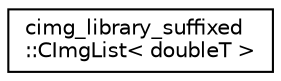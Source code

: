 digraph "Graphical Class Hierarchy"
{
 // LATEX_PDF_SIZE
  edge [fontname="Helvetica",fontsize="10",labelfontname="Helvetica",labelfontsize="10"];
  node [fontname="Helvetica",fontsize="10",shape=record];
  rankdir="LR";
  Node0 [label="cimg_library_suffixed\l::CImgList\< doubleT \>",height=0.2,width=0.4,color="black", fillcolor="white", style="filled",URL="$structcimg__library__suffixed_1_1CImgList.html",tooltip=" "];
}
